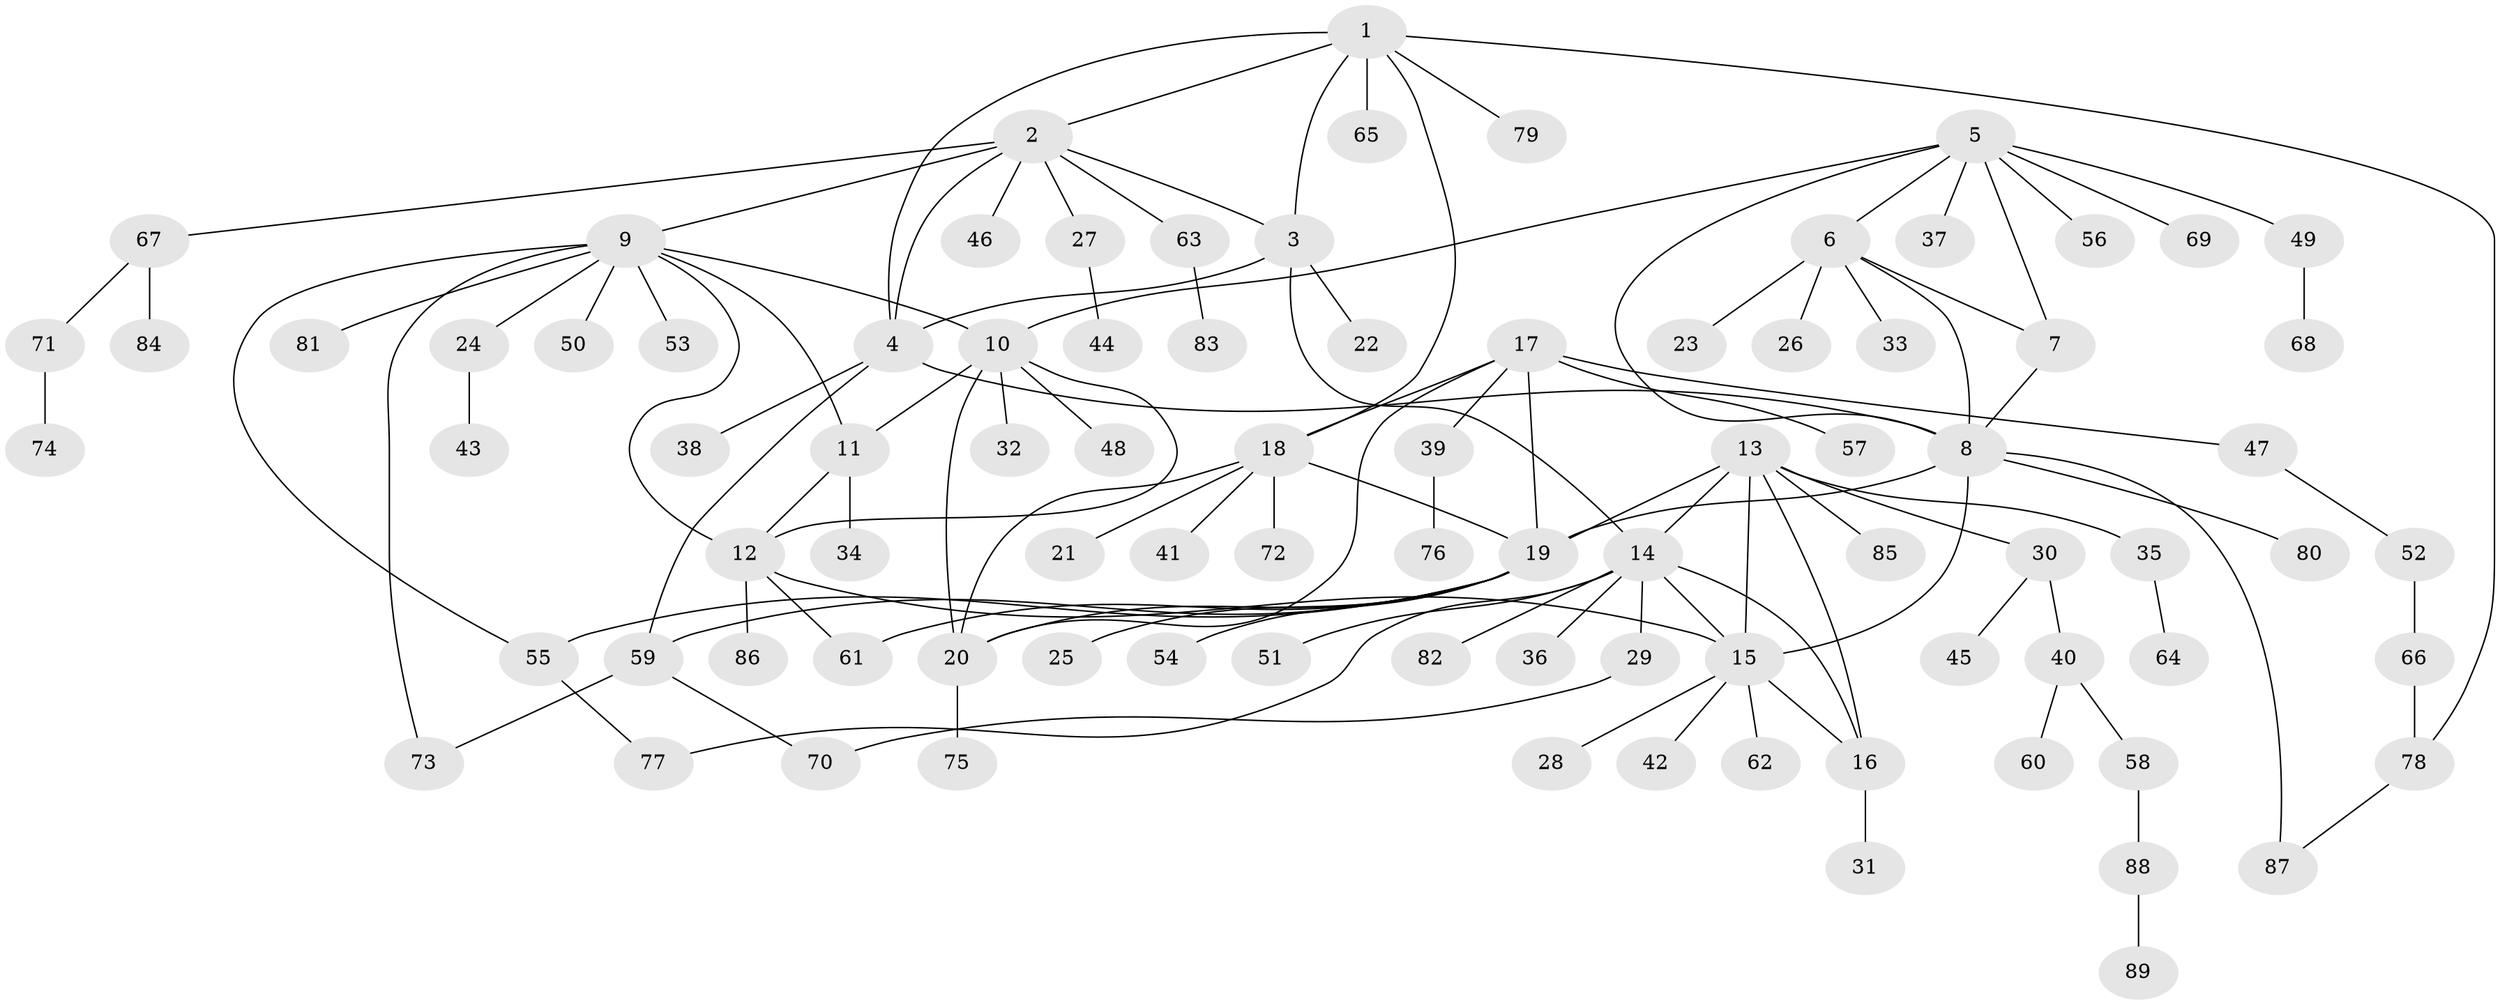 // coarse degree distribution, {7: 0.046875, 9: 0.03125, 5: 0.046875, 6: 0.03125, 4: 0.046875, 12: 0.015625, 3: 0.0625, 13: 0.015625, 1: 0.609375, 2: 0.09375}
// Generated by graph-tools (version 1.1) at 2025/42/03/06/25 10:42:07]
// undirected, 89 vertices, 117 edges
graph export_dot {
graph [start="1"]
  node [color=gray90,style=filled];
  1;
  2;
  3;
  4;
  5;
  6;
  7;
  8;
  9;
  10;
  11;
  12;
  13;
  14;
  15;
  16;
  17;
  18;
  19;
  20;
  21;
  22;
  23;
  24;
  25;
  26;
  27;
  28;
  29;
  30;
  31;
  32;
  33;
  34;
  35;
  36;
  37;
  38;
  39;
  40;
  41;
  42;
  43;
  44;
  45;
  46;
  47;
  48;
  49;
  50;
  51;
  52;
  53;
  54;
  55;
  56;
  57;
  58;
  59;
  60;
  61;
  62;
  63;
  64;
  65;
  66;
  67;
  68;
  69;
  70;
  71;
  72;
  73;
  74;
  75;
  76;
  77;
  78;
  79;
  80;
  81;
  82;
  83;
  84;
  85;
  86;
  87;
  88;
  89;
  1 -- 2;
  1 -- 3;
  1 -- 4;
  1 -- 18;
  1 -- 65;
  1 -- 78;
  1 -- 79;
  2 -- 3;
  2 -- 4;
  2 -- 9;
  2 -- 27;
  2 -- 46;
  2 -- 63;
  2 -- 67;
  3 -- 4;
  3 -- 14;
  3 -- 22;
  4 -- 8;
  4 -- 38;
  4 -- 59;
  5 -- 6;
  5 -- 7;
  5 -- 8;
  5 -- 10;
  5 -- 37;
  5 -- 49;
  5 -- 56;
  5 -- 69;
  6 -- 7;
  6 -- 8;
  6 -- 23;
  6 -- 26;
  6 -- 33;
  7 -- 8;
  8 -- 15;
  8 -- 19;
  8 -- 80;
  8 -- 87;
  9 -- 10;
  9 -- 11;
  9 -- 12;
  9 -- 24;
  9 -- 50;
  9 -- 53;
  9 -- 55;
  9 -- 73;
  9 -- 81;
  10 -- 11;
  10 -- 12;
  10 -- 20;
  10 -- 32;
  10 -- 48;
  11 -- 12;
  11 -- 34;
  12 -- 15;
  12 -- 61;
  12 -- 86;
  13 -- 14;
  13 -- 15;
  13 -- 16;
  13 -- 19;
  13 -- 30;
  13 -- 35;
  13 -- 85;
  14 -- 15;
  14 -- 16;
  14 -- 29;
  14 -- 36;
  14 -- 51;
  14 -- 77;
  14 -- 82;
  15 -- 16;
  15 -- 28;
  15 -- 42;
  15 -- 62;
  16 -- 31;
  17 -- 18;
  17 -- 19;
  17 -- 20;
  17 -- 39;
  17 -- 47;
  17 -- 57;
  18 -- 19;
  18 -- 20;
  18 -- 21;
  18 -- 41;
  18 -- 72;
  19 -- 20;
  19 -- 25;
  19 -- 54;
  19 -- 55;
  19 -- 59;
  19 -- 61;
  20 -- 75;
  24 -- 43;
  27 -- 44;
  29 -- 70;
  30 -- 40;
  30 -- 45;
  35 -- 64;
  39 -- 76;
  40 -- 58;
  40 -- 60;
  47 -- 52;
  49 -- 68;
  52 -- 66;
  55 -- 77;
  58 -- 88;
  59 -- 70;
  59 -- 73;
  63 -- 83;
  66 -- 78;
  67 -- 71;
  67 -- 84;
  71 -- 74;
  78 -- 87;
  88 -- 89;
}
